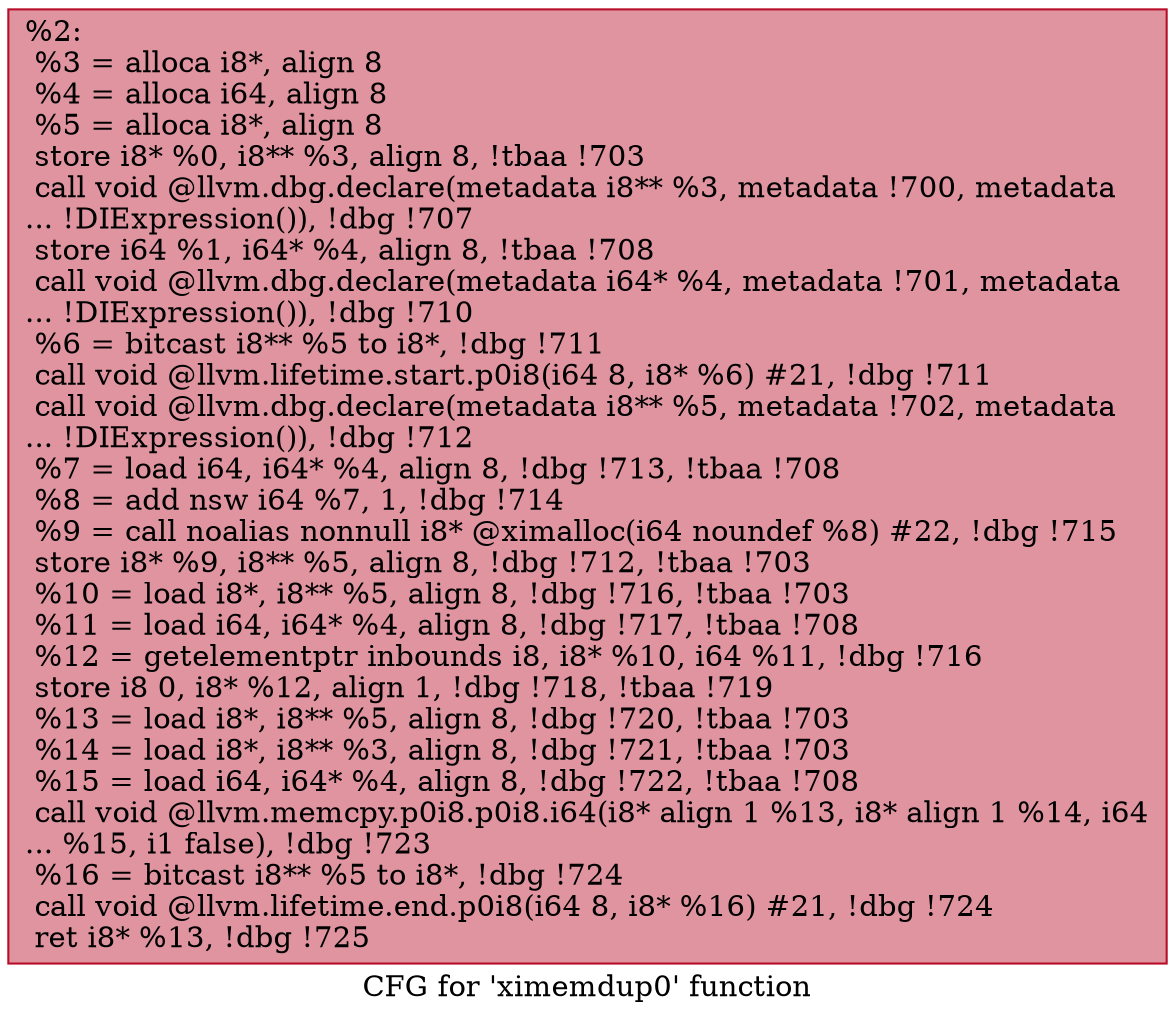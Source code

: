digraph "CFG for 'ximemdup0' function" {
	label="CFG for 'ximemdup0' function";

	Node0x2549ff0 [shape=record,color="#b70d28ff", style=filled, fillcolor="#b70d2870",label="{%2:\l  %3 = alloca i8*, align 8\l  %4 = alloca i64, align 8\l  %5 = alloca i8*, align 8\l  store i8* %0, i8** %3, align 8, !tbaa !703\l  call void @llvm.dbg.declare(metadata i8** %3, metadata !700, metadata\l... !DIExpression()), !dbg !707\l  store i64 %1, i64* %4, align 8, !tbaa !708\l  call void @llvm.dbg.declare(metadata i64* %4, metadata !701, metadata\l... !DIExpression()), !dbg !710\l  %6 = bitcast i8** %5 to i8*, !dbg !711\l  call void @llvm.lifetime.start.p0i8(i64 8, i8* %6) #21, !dbg !711\l  call void @llvm.dbg.declare(metadata i8** %5, metadata !702, metadata\l... !DIExpression()), !dbg !712\l  %7 = load i64, i64* %4, align 8, !dbg !713, !tbaa !708\l  %8 = add nsw i64 %7, 1, !dbg !714\l  %9 = call noalias nonnull i8* @ximalloc(i64 noundef %8) #22, !dbg !715\l  store i8* %9, i8** %5, align 8, !dbg !712, !tbaa !703\l  %10 = load i8*, i8** %5, align 8, !dbg !716, !tbaa !703\l  %11 = load i64, i64* %4, align 8, !dbg !717, !tbaa !708\l  %12 = getelementptr inbounds i8, i8* %10, i64 %11, !dbg !716\l  store i8 0, i8* %12, align 1, !dbg !718, !tbaa !719\l  %13 = load i8*, i8** %5, align 8, !dbg !720, !tbaa !703\l  %14 = load i8*, i8** %3, align 8, !dbg !721, !tbaa !703\l  %15 = load i64, i64* %4, align 8, !dbg !722, !tbaa !708\l  call void @llvm.memcpy.p0i8.p0i8.i64(i8* align 1 %13, i8* align 1 %14, i64\l... %15, i1 false), !dbg !723\l  %16 = bitcast i8** %5 to i8*, !dbg !724\l  call void @llvm.lifetime.end.p0i8(i64 8, i8* %16) #21, !dbg !724\l  ret i8* %13, !dbg !725\l}"];
}
